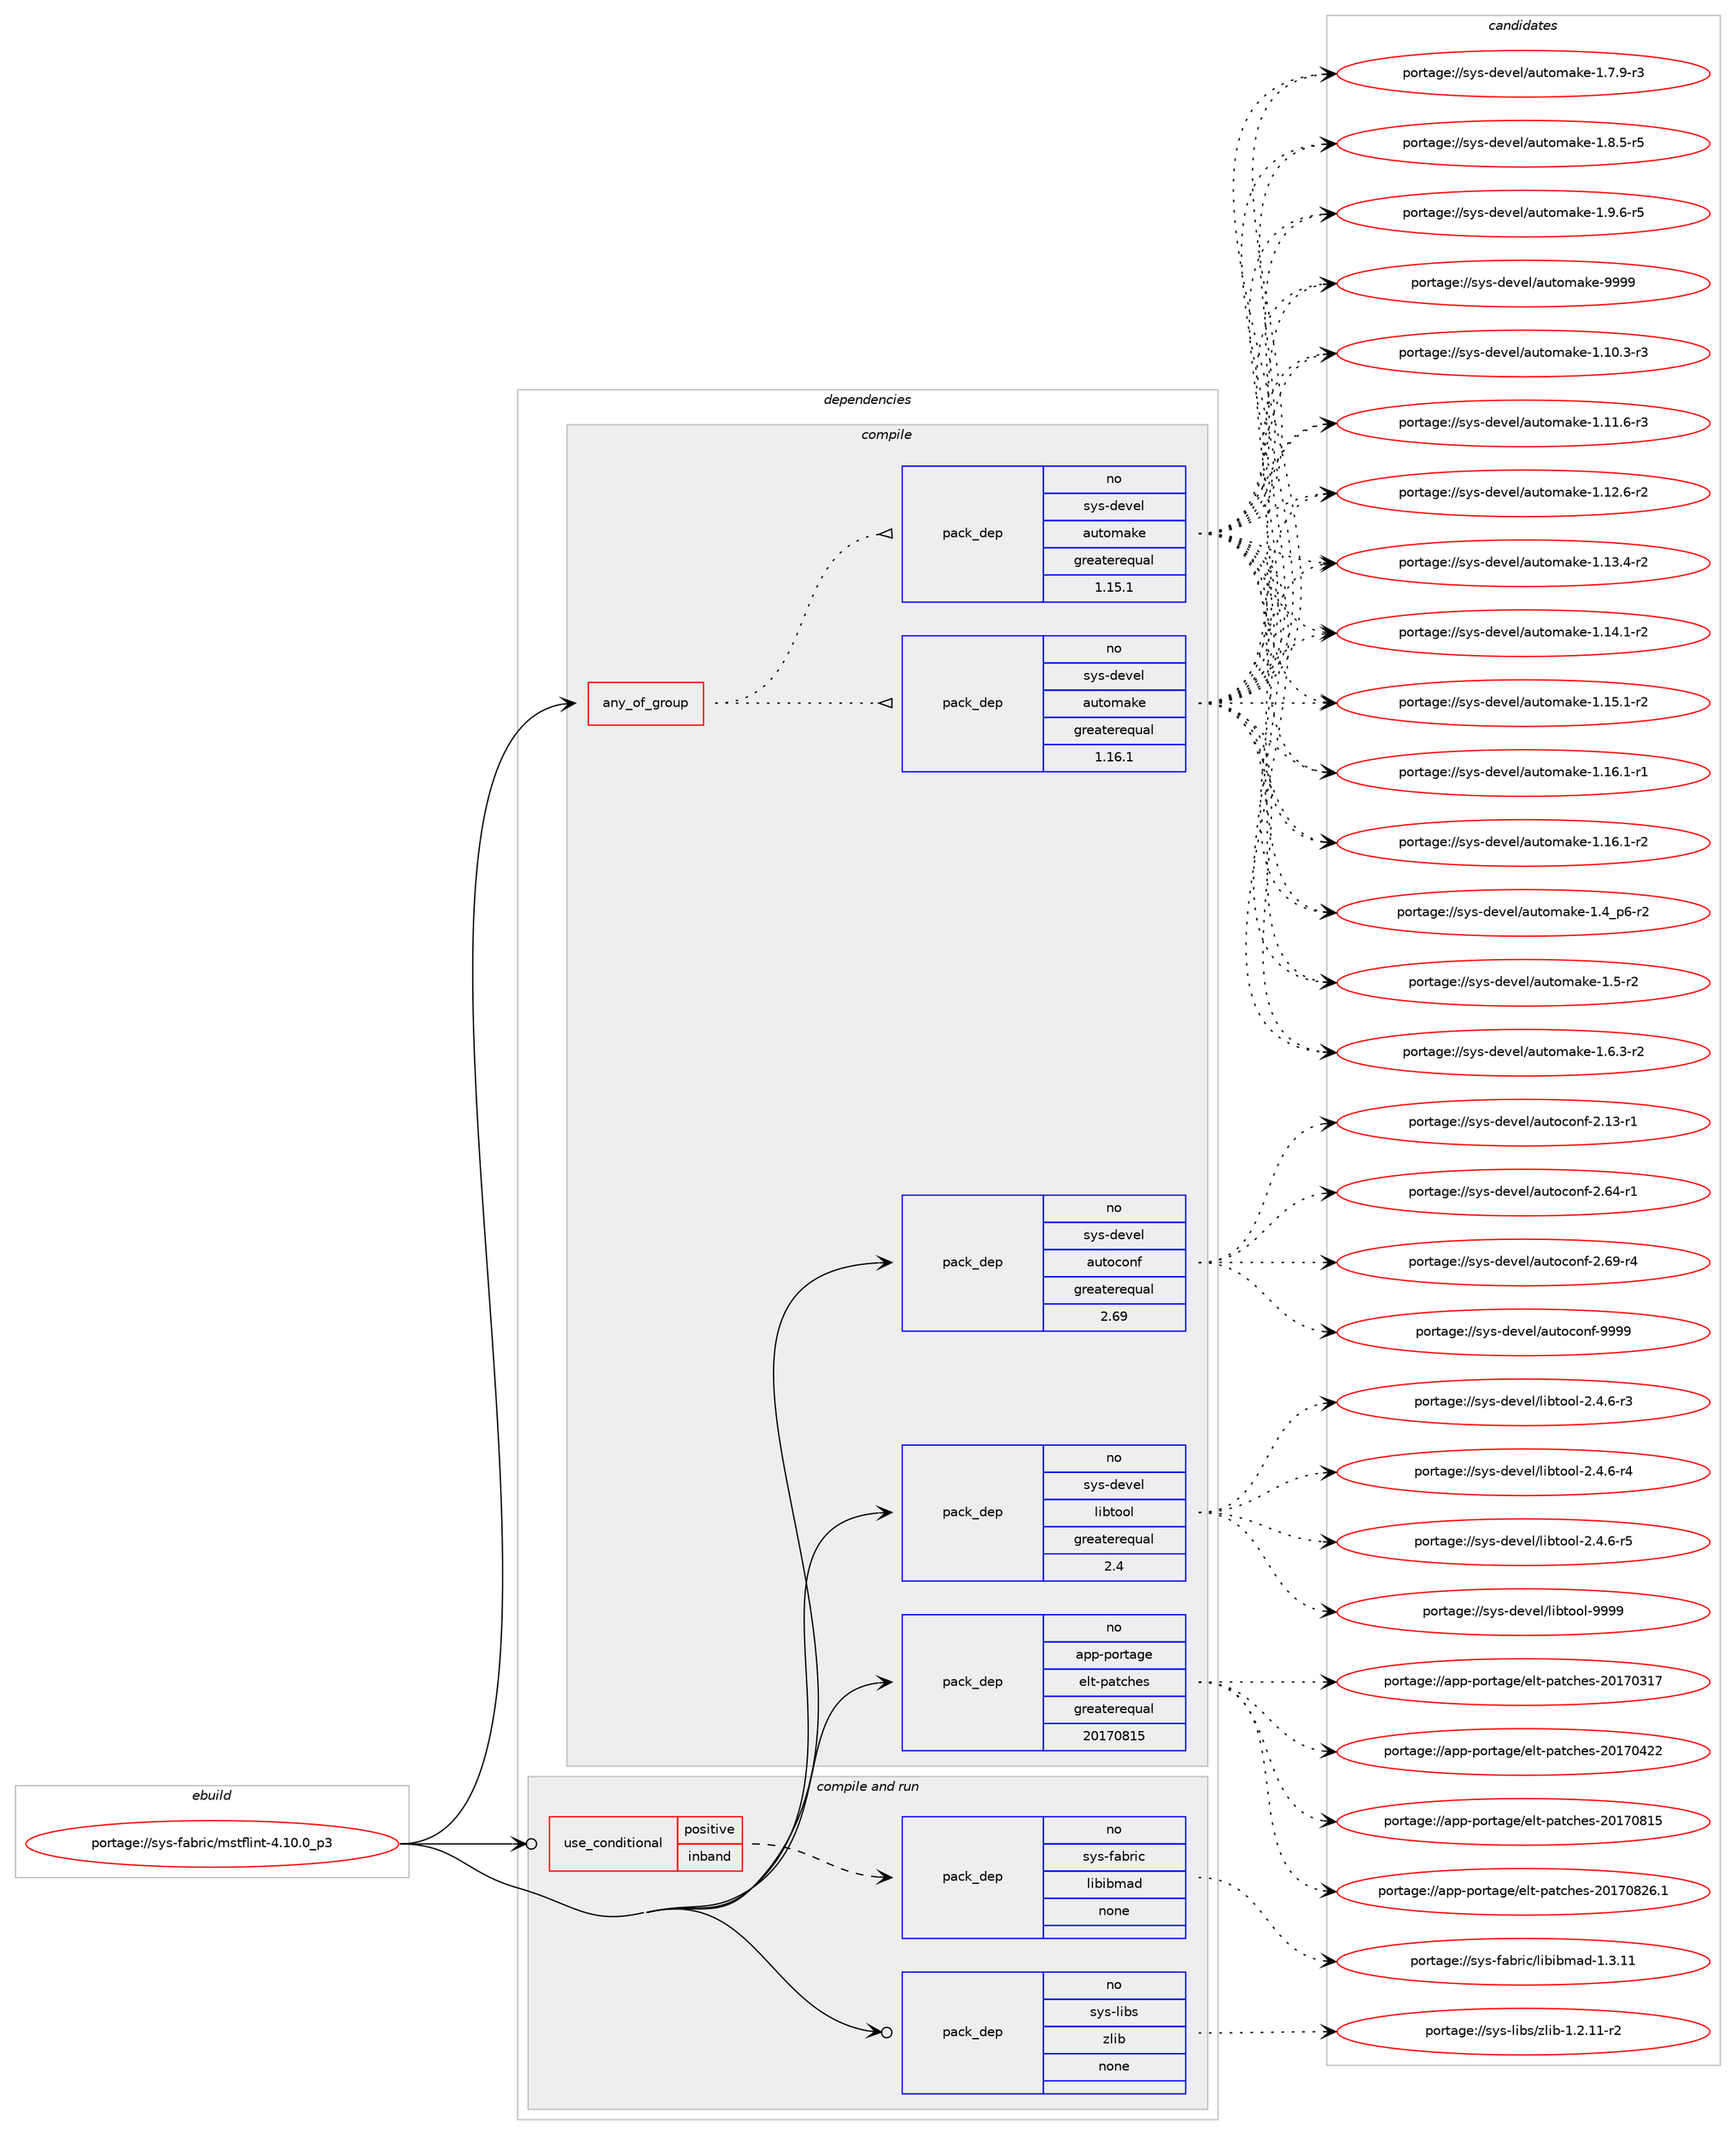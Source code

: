 digraph prolog {

# *************
# Graph options
# *************

newrank=true;
concentrate=true;
compound=true;
graph [rankdir=LR,fontname=Helvetica,fontsize=10,ranksep=1.5];#, ranksep=2.5, nodesep=0.2];
edge  [arrowhead=vee];
node  [fontname=Helvetica,fontsize=10];

# **********
# The ebuild
# **********

subgraph cluster_leftcol {
color=gray;
rank=same;
label=<<i>ebuild</i>>;
id [label="portage://sys-fabric/mstflint-4.10.0_p3", color=red, width=4, href="../sys-fabric/mstflint-4.10.0_p3.svg"];
}

# ****************
# The dependencies
# ****************

subgraph cluster_midcol {
color=gray;
label=<<i>dependencies</i>>;
subgraph cluster_compile {
fillcolor="#eeeeee";
style=filled;
label=<<i>compile</i>>;
subgraph any6855 {
dependency424277 [label=<<TABLE BORDER="0" CELLBORDER="1" CELLSPACING="0" CELLPADDING="4"><TR><TD CELLPADDING="10">any_of_group</TD></TR></TABLE>>, shape=none, color=red];subgraph pack314503 {
dependency424278 [label=<<TABLE BORDER="0" CELLBORDER="1" CELLSPACING="0" CELLPADDING="4" WIDTH="220"><TR><TD ROWSPAN="6" CELLPADDING="30">pack_dep</TD></TR><TR><TD WIDTH="110">no</TD></TR><TR><TD>sys-devel</TD></TR><TR><TD>automake</TD></TR><TR><TD>greaterequal</TD></TR><TR><TD>1.16.1</TD></TR></TABLE>>, shape=none, color=blue];
}
dependency424277:e -> dependency424278:w [weight=20,style="dotted",arrowhead="oinv"];
subgraph pack314504 {
dependency424279 [label=<<TABLE BORDER="0" CELLBORDER="1" CELLSPACING="0" CELLPADDING="4" WIDTH="220"><TR><TD ROWSPAN="6" CELLPADDING="30">pack_dep</TD></TR><TR><TD WIDTH="110">no</TD></TR><TR><TD>sys-devel</TD></TR><TR><TD>automake</TD></TR><TR><TD>greaterequal</TD></TR><TR><TD>1.15.1</TD></TR></TABLE>>, shape=none, color=blue];
}
dependency424277:e -> dependency424279:w [weight=20,style="dotted",arrowhead="oinv"];
}
id:e -> dependency424277:w [weight=20,style="solid",arrowhead="vee"];
subgraph pack314505 {
dependency424280 [label=<<TABLE BORDER="0" CELLBORDER="1" CELLSPACING="0" CELLPADDING="4" WIDTH="220"><TR><TD ROWSPAN="6" CELLPADDING="30">pack_dep</TD></TR><TR><TD WIDTH="110">no</TD></TR><TR><TD>app-portage</TD></TR><TR><TD>elt-patches</TD></TR><TR><TD>greaterequal</TD></TR><TR><TD>20170815</TD></TR></TABLE>>, shape=none, color=blue];
}
id:e -> dependency424280:w [weight=20,style="solid",arrowhead="vee"];
subgraph pack314506 {
dependency424281 [label=<<TABLE BORDER="0" CELLBORDER="1" CELLSPACING="0" CELLPADDING="4" WIDTH="220"><TR><TD ROWSPAN="6" CELLPADDING="30">pack_dep</TD></TR><TR><TD WIDTH="110">no</TD></TR><TR><TD>sys-devel</TD></TR><TR><TD>autoconf</TD></TR><TR><TD>greaterequal</TD></TR><TR><TD>2.69</TD></TR></TABLE>>, shape=none, color=blue];
}
id:e -> dependency424281:w [weight=20,style="solid",arrowhead="vee"];
subgraph pack314507 {
dependency424282 [label=<<TABLE BORDER="0" CELLBORDER="1" CELLSPACING="0" CELLPADDING="4" WIDTH="220"><TR><TD ROWSPAN="6" CELLPADDING="30">pack_dep</TD></TR><TR><TD WIDTH="110">no</TD></TR><TR><TD>sys-devel</TD></TR><TR><TD>libtool</TD></TR><TR><TD>greaterequal</TD></TR><TR><TD>2.4</TD></TR></TABLE>>, shape=none, color=blue];
}
id:e -> dependency424282:w [weight=20,style="solid",arrowhead="vee"];
}
subgraph cluster_compileandrun {
fillcolor="#eeeeee";
style=filled;
label=<<i>compile and run</i>>;
subgraph cond102684 {
dependency424283 [label=<<TABLE BORDER="0" CELLBORDER="1" CELLSPACING="0" CELLPADDING="4"><TR><TD ROWSPAN="3" CELLPADDING="10">use_conditional</TD></TR><TR><TD>positive</TD></TR><TR><TD>inband</TD></TR></TABLE>>, shape=none, color=red];
subgraph pack314508 {
dependency424284 [label=<<TABLE BORDER="0" CELLBORDER="1" CELLSPACING="0" CELLPADDING="4" WIDTH="220"><TR><TD ROWSPAN="6" CELLPADDING="30">pack_dep</TD></TR><TR><TD WIDTH="110">no</TD></TR><TR><TD>sys-fabric</TD></TR><TR><TD>libibmad</TD></TR><TR><TD>none</TD></TR><TR><TD></TD></TR></TABLE>>, shape=none, color=blue];
}
dependency424283:e -> dependency424284:w [weight=20,style="dashed",arrowhead="vee"];
}
id:e -> dependency424283:w [weight=20,style="solid",arrowhead="odotvee"];
subgraph pack314509 {
dependency424285 [label=<<TABLE BORDER="0" CELLBORDER="1" CELLSPACING="0" CELLPADDING="4" WIDTH="220"><TR><TD ROWSPAN="6" CELLPADDING="30">pack_dep</TD></TR><TR><TD WIDTH="110">no</TD></TR><TR><TD>sys-libs</TD></TR><TR><TD>zlib</TD></TR><TR><TD>none</TD></TR><TR><TD></TD></TR></TABLE>>, shape=none, color=blue];
}
id:e -> dependency424285:w [weight=20,style="solid",arrowhead="odotvee"];
}
subgraph cluster_run {
fillcolor="#eeeeee";
style=filled;
label=<<i>run</i>>;
}
}

# **************
# The candidates
# **************

subgraph cluster_choices {
rank=same;
color=gray;
label=<<i>candidates</i>>;

subgraph choice314503 {
color=black;
nodesep=1;
choiceportage11512111545100101118101108479711711611110997107101454946494846514511451 [label="portage://sys-devel/automake-1.10.3-r3", color=red, width=4,href="../sys-devel/automake-1.10.3-r3.svg"];
choiceportage11512111545100101118101108479711711611110997107101454946494946544511451 [label="portage://sys-devel/automake-1.11.6-r3", color=red, width=4,href="../sys-devel/automake-1.11.6-r3.svg"];
choiceportage11512111545100101118101108479711711611110997107101454946495046544511450 [label="portage://sys-devel/automake-1.12.6-r2", color=red, width=4,href="../sys-devel/automake-1.12.6-r2.svg"];
choiceportage11512111545100101118101108479711711611110997107101454946495146524511450 [label="portage://sys-devel/automake-1.13.4-r2", color=red, width=4,href="../sys-devel/automake-1.13.4-r2.svg"];
choiceportage11512111545100101118101108479711711611110997107101454946495246494511450 [label="portage://sys-devel/automake-1.14.1-r2", color=red, width=4,href="../sys-devel/automake-1.14.1-r2.svg"];
choiceportage11512111545100101118101108479711711611110997107101454946495346494511450 [label="portage://sys-devel/automake-1.15.1-r2", color=red, width=4,href="../sys-devel/automake-1.15.1-r2.svg"];
choiceportage11512111545100101118101108479711711611110997107101454946495446494511449 [label="portage://sys-devel/automake-1.16.1-r1", color=red, width=4,href="../sys-devel/automake-1.16.1-r1.svg"];
choiceportage11512111545100101118101108479711711611110997107101454946495446494511450 [label="portage://sys-devel/automake-1.16.1-r2", color=red, width=4,href="../sys-devel/automake-1.16.1-r2.svg"];
choiceportage115121115451001011181011084797117116111109971071014549465295112544511450 [label="portage://sys-devel/automake-1.4_p6-r2", color=red, width=4,href="../sys-devel/automake-1.4_p6-r2.svg"];
choiceportage11512111545100101118101108479711711611110997107101454946534511450 [label="portage://sys-devel/automake-1.5-r2", color=red, width=4,href="../sys-devel/automake-1.5-r2.svg"];
choiceportage115121115451001011181011084797117116111109971071014549465446514511450 [label="portage://sys-devel/automake-1.6.3-r2", color=red, width=4,href="../sys-devel/automake-1.6.3-r2.svg"];
choiceportage115121115451001011181011084797117116111109971071014549465546574511451 [label="portage://sys-devel/automake-1.7.9-r3", color=red, width=4,href="../sys-devel/automake-1.7.9-r3.svg"];
choiceportage115121115451001011181011084797117116111109971071014549465646534511453 [label="portage://sys-devel/automake-1.8.5-r5", color=red, width=4,href="../sys-devel/automake-1.8.5-r5.svg"];
choiceportage115121115451001011181011084797117116111109971071014549465746544511453 [label="portage://sys-devel/automake-1.9.6-r5", color=red, width=4,href="../sys-devel/automake-1.9.6-r5.svg"];
choiceportage115121115451001011181011084797117116111109971071014557575757 [label="portage://sys-devel/automake-9999", color=red, width=4,href="../sys-devel/automake-9999.svg"];
dependency424278:e -> choiceportage11512111545100101118101108479711711611110997107101454946494846514511451:w [style=dotted,weight="100"];
dependency424278:e -> choiceportage11512111545100101118101108479711711611110997107101454946494946544511451:w [style=dotted,weight="100"];
dependency424278:e -> choiceportage11512111545100101118101108479711711611110997107101454946495046544511450:w [style=dotted,weight="100"];
dependency424278:e -> choiceportage11512111545100101118101108479711711611110997107101454946495146524511450:w [style=dotted,weight="100"];
dependency424278:e -> choiceportage11512111545100101118101108479711711611110997107101454946495246494511450:w [style=dotted,weight="100"];
dependency424278:e -> choiceportage11512111545100101118101108479711711611110997107101454946495346494511450:w [style=dotted,weight="100"];
dependency424278:e -> choiceportage11512111545100101118101108479711711611110997107101454946495446494511449:w [style=dotted,weight="100"];
dependency424278:e -> choiceportage11512111545100101118101108479711711611110997107101454946495446494511450:w [style=dotted,weight="100"];
dependency424278:e -> choiceportage115121115451001011181011084797117116111109971071014549465295112544511450:w [style=dotted,weight="100"];
dependency424278:e -> choiceportage11512111545100101118101108479711711611110997107101454946534511450:w [style=dotted,weight="100"];
dependency424278:e -> choiceportage115121115451001011181011084797117116111109971071014549465446514511450:w [style=dotted,weight="100"];
dependency424278:e -> choiceportage115121115451001011181011084797117116111109971071014549465546574511451:w [style=dotted,weight="100"];
dependency424278:e -> choiceportage115121115451001011181011084797117116111109971071014549465646534511453:w [style=dotted,weight="100"];
dependency424278:e -> choiceportage115121115451001011181011084797117116111109971071014549465746544511453:w [style=dotted,weight="100"];
dependency424278:e -> choiceportage115121115451001011181011084797117116111109971071014557575757:w [style=dotted,weight="100"];
}
subgraph choice314504 {
color=black;
nodesep=1;
choiceportage11512111545100101118101108479711711611110997107101454946494846514511451 [label="portage://sys-devel/automake-1.10.3-r3", color=red, width=4,href="../sys-devel/automake-1.10.3-r3.svg"];
choiceportage11512111545100101118101108479711711611110997107101454946494946544511451 [label="portage://sys-devel/automake-1.11.6-r3", color=red, width=4,href="../sys-devel/automake-1.11.6-r3.svg"];
choiceportage11512111545100101118101108479711711611110997107101454946495046544511450 [label="portage://sys-devel/automake-1.12.6-r2", color=red, width=4,href="../sys-devel/automake-1.12.6-r2.svg"];
choiceportage11512111545100101118101108479711711611110997107101454946495146524511450 [label="portage://sys-devel/automake-1.13.4-r2", color=red, width=4,href="../sys-devel/automake-1.13.4-r2.svg"];
choiceportage11512111545100101118101108479711711611110997107101454946495246494511450 [label="portage://sys-devel/automake-1.14.1-r2", color=red, width=4,href="../sys-devel/automake-1.14.1-r2.svg"];
choiceportage11512111545100101118101108479711711611110997107101454946495346494511450 [label="portage://sys-devel/automake-1.15.1-r2", color=red, width=4,href="../sys-devel/automake-1.15.1-r2.svg"];
choiceportage11512111545100101118101108479711711611110997107101454946495446494511449 [label="portage://sys-devel/automake-1.16.1-r1", color=red, width=4,href="../sys-devel/automake-1.16.1-r1.svg"];
choiceportage11512111545100101118101108479711711611110997107101454946495446494511450 [label="portage://sys-devel/automake-1.16.1-r2", color=red, width=4,href="../sys-devel/automake-1.16.1-r2.svg"];
choiceportage115121115451001011181011084797117116111109971071014549465295112544511450 [label="portage://sys-devel/automake-1.4_p6-r2", color=red, width=4,href="../sys-devel/automake-1.4_p6-r2.svg"];
choiceportage11512111545100101118101108479711711611110997107101454946534511450 [label="portage://sys-devel/automake-1.5-r2", color=red, width=4,href="../sys-devel/automake-1.5-r2.svg"];
choiceportage115121115451001011181011084797117116111109971071014549465446514511450 [label="portage://sys-devel/automake-1.6.3-r2", color=red, width=4,href="../sys-devel/automake-1.6.3-r2.svg"];
choiceportage115121115451001011181011084797117116111109971071014549465546574511451 [label="portage://sys-devel/automake-1.7.9-r3", color=red, width=4,href="../sys-devel/automake-1.7.9-r3.svg"];
choiceportage115121115451001011181011084797117116111109971071014549465646534511453 [label="portage://sys-devel/automake-1.8.5-r5", color=red, width=4,href="../sys-devel/automake-1.8.5-r5.svg"];
choiceportage115121115451001011181011084797117116111109971071014549465746544511453 [label="portage://sys-devel/automake-1.9.6-r5", color=red, width=4,href="../sys-devel/automake-1.9.6-r5.svg"];
choiceportage115121115451001011181011084797117116111109971071014557575757 [label="portage://sys-devel/automake-9999", color=red, width=4,href="../sys-devel/automake-9999.svg"];
dependency424279:e -> choiceportage11512111545100101118101108479711711611110997107101454946494846514511451:w [style=dotted,weight="100"];
dependency424279:e -> choiceportage11512111545100101118101108479711711611110997107101454946494946544511451:w [style=dotted,weight="100"];
dependency424279:e -> choiceportage11512111545100101118101108479711711611110997107101454946495046544511450:w [style=dotted,weight="100"];
dependency424279:e -> choiceportage11512111545100101118101108479711711611110997107101454946495146524511450:w [style=dotted,weight="100"];
dependency424279:e -> choiceportage11512111545100101118101108479711711611110997107101454946495246494511450:w [style=dotted,weight="100"];
dependency424279:e -> choiceportage11512111545100101118101108479711711611110997107101454946495346494511450:w [style=dotted,weight="100"];
dependency424279:e -> choiceportage11512111545100101118101108479711711611110997107101454946495446494511449:w [style=dotted,weight="100"];
dependency424279:e -> choiceportage11512111545100101118101108479711711611110997107101454946495446494511450:w [style=dotted,weight="100"];
dependency424279:e -> choiceportage115121115451001011181011084797117116111109971071014549465295112544511450:w [style=dotted,weight="100"];
dependency424279:e -> choiceportage11512111545100101118101108479711711611110997107101454946534511450:w [style=dotted,weight="100"];
dependency424279:e -> choiceportage115121115451001011181011084797117116111109971071014549465446514511450:w [style=dotted,weight="100"];
dependency424279:e -> choiceportage115121115451001011181011084797117116111109971071014549465546574511451:w [style=dotted,weight="100"];
dependency424279:e -> choiceportage115121115451001011181011084797117116111109971071014549465646534511453:w [style=dotted,weight="100"];
dependency424279:e -> choiceportage115121115451001011181011084797117116111109971071014549465746544511453:w [style=dotted,weight="100"];
dependency424279:e -> choiceportage115121115451001011181011084797117116111109971071014557575757:w [style=dotted,weight="100"];
}
subgraph choice314505 {
color=black;
nodesep=1;
choiceportage97112112451121111141169710310147101108116451129711699104101115455048495548514955 [label="portage://app-portage/elt-patches-20170317", color=red, width=4,href="../app-portage/elt-patches-20170317.svg"];
choiceportage97112112451121111141169710310147101108116451129711699104101115455048495548525050 [label="portage://app-portage/elt-patches-20170422", color=red, width=4,href="../app-portage/elt-patches-20170422.svg"];
choiceportage97112112451121111141169710310147101108116451129711699104101115455048495548564953 [label="portage://app-portage/elt-patches-20170815", color=red, width=4,href="../app-portage/elt-patches-20170815.svg"];
choiceportage971121124511211111411697103101471011081164511297116991041011154550484955485650544649 [label="portage://app-portage/elt-patches-20170826.1", color=red, width=4,href="../app-portage/elt-patches-20170826.1.svg"];
dependency424280:e -> choiceportage97112112451121111141169710310147101108116451129711699104101115455048495548514955:w [style=dotted,weight="100"];
dependency424280:e -> choiceportage97112112451121111141169710310147101108116451129711699104101115455048495548525050:w [style=dotted,weight="100"];
dependency424280:e -> choiceportage97112112451121111141169710310147101108116451129711699104101115455048495548564953:w [style=dotted,weight="100"];
dependency424280:e -> choiceportage971121124511211111411697103101471011081164511297116991041011154550484955485650544649:w [style=dotted,weight="100"];
}
subgraph choice314506 {
color=black;
nodesep=1;
choiceportage1151211154510010111810110847971171161119911111010245504649514511449 [label="portage://sys-devel/autoconf-2.13-r1", color=red, width=4,href="../sys-devel/autoconf-2.13-r1.svg"];
choiceportage1151211154510010111810110847971171161119911111010245504654524511449 [label="portage://sys-devel/autoconf-2.64-r1", color=red, width=4,href="../sys-devel/autoconf-2.64-r1.svg"];
choiceportage1151211154510010111810110847971171161119911111010245504654574511452 [label="portage://sys-devel/autoconf-2.69-r4", color=red, width=4,href="../sys-devel/autoconf-2.69-r4.svg"];
choiceportage115121115451001011181011084797117116111991111101024557575757 [label="portage://sys-devel/autoconf-9999", color=red, width=4,href="../sys-devel/autoconf-9999.svg"];
dependency424281:e -> choiceportage1151211154510010111810110847971171161119911111010245504649514511449:w [style=dotted,weight="100"];
dependency424281:e -> choiceportage1151211154510010111810110847971171161119911111010245504654524511449:w [style=dotted,weight="100"];
dependency424281:e -> choiceportage1151211154510010111810110847971171161119911111010245504654574511452:w [style=dotted,weight="100"];
dependency424281:e -> choiceportage115121115451001011181011084797117116111991111101024557575757:w [style=dotted,weight="100"];
}
subgraph choice314507 {
color=black;
nodesep=1;
choiceportage1151211154510010111810110847108105981161111111084550465246544511451 [label="portage://sys-devel/libtool-2.4.6-r3", color=red, width=4,href="../sys-devel/libtool-2.4.6-r3.svg"];
choiceportage1151211154510010111810110847108105981161111111084550465246544511452 [label="portage://sys-devel/libtool-2.4.6-r4", color=red, width=4,href="../sys-devel/libtool-2.4.6-r4.svg"];
choiceportage1151211154510010111810110847108105981161111111084550465246544511453 [label="portage://sys-devel/libtool-2.4.6-r5", color=red, width=4,href="../sys-devel/libtool-2.4.6-r5.svg"];
choiceportage1151211154510010111810110847108105981161111111084557575757 [label="portage://sys-devel/libtool-9999", color=red, width=4,href="../sys-devel/libtool-9999.svg"];
dependency424282:e -> choiceportage1151211154510010111810110847108105981161111111084550465246544511451:w [style=dotted,weight="100"];
dependency424282:e -> choiceportage1151211154510010111810110847108105981161111111084550465246544511452:w [style=dotted,weight="100"];
dependency424282:e -> choiceportage1151211154510010111810110847108105981161111111084550465246544511453:w [style=dotted,weight="100"];
dependency424282:e -> choiceportage1151211154510010111810110847108105981161111111084557575757:w [style=dotted,weight="100"];
}
subgraph choice314508 {
color=black;
nodesep=1;
choiceportage115121115451029798114105994710810598105981099710045494651464949 [label="portage://sys-fabric/libibmad-1.3.11", color=red, width=4,href="../sys-fabric/libibmad-1.3.11.svg"];
dependency424284:e -> choiceportage115121115451029798114105994710810598105981099710045494651464949:w [style=dotted,weight="100"];
}
subgraph choice314509 {
color=black;
nodesep=1;
choiceportage11512111545108105981154712210810598454946504649494511450 [label="portage://sys-libs/zlib-1.2.11-r2", color=red, width=4,href="../sys-libs/zlib-1.2.11-r2.svg"];
dependency424285:e -> choiceportage11512111545108105981154712210810598454946504649494511450:w [style=dotted,weight="100"];
}
}

}

